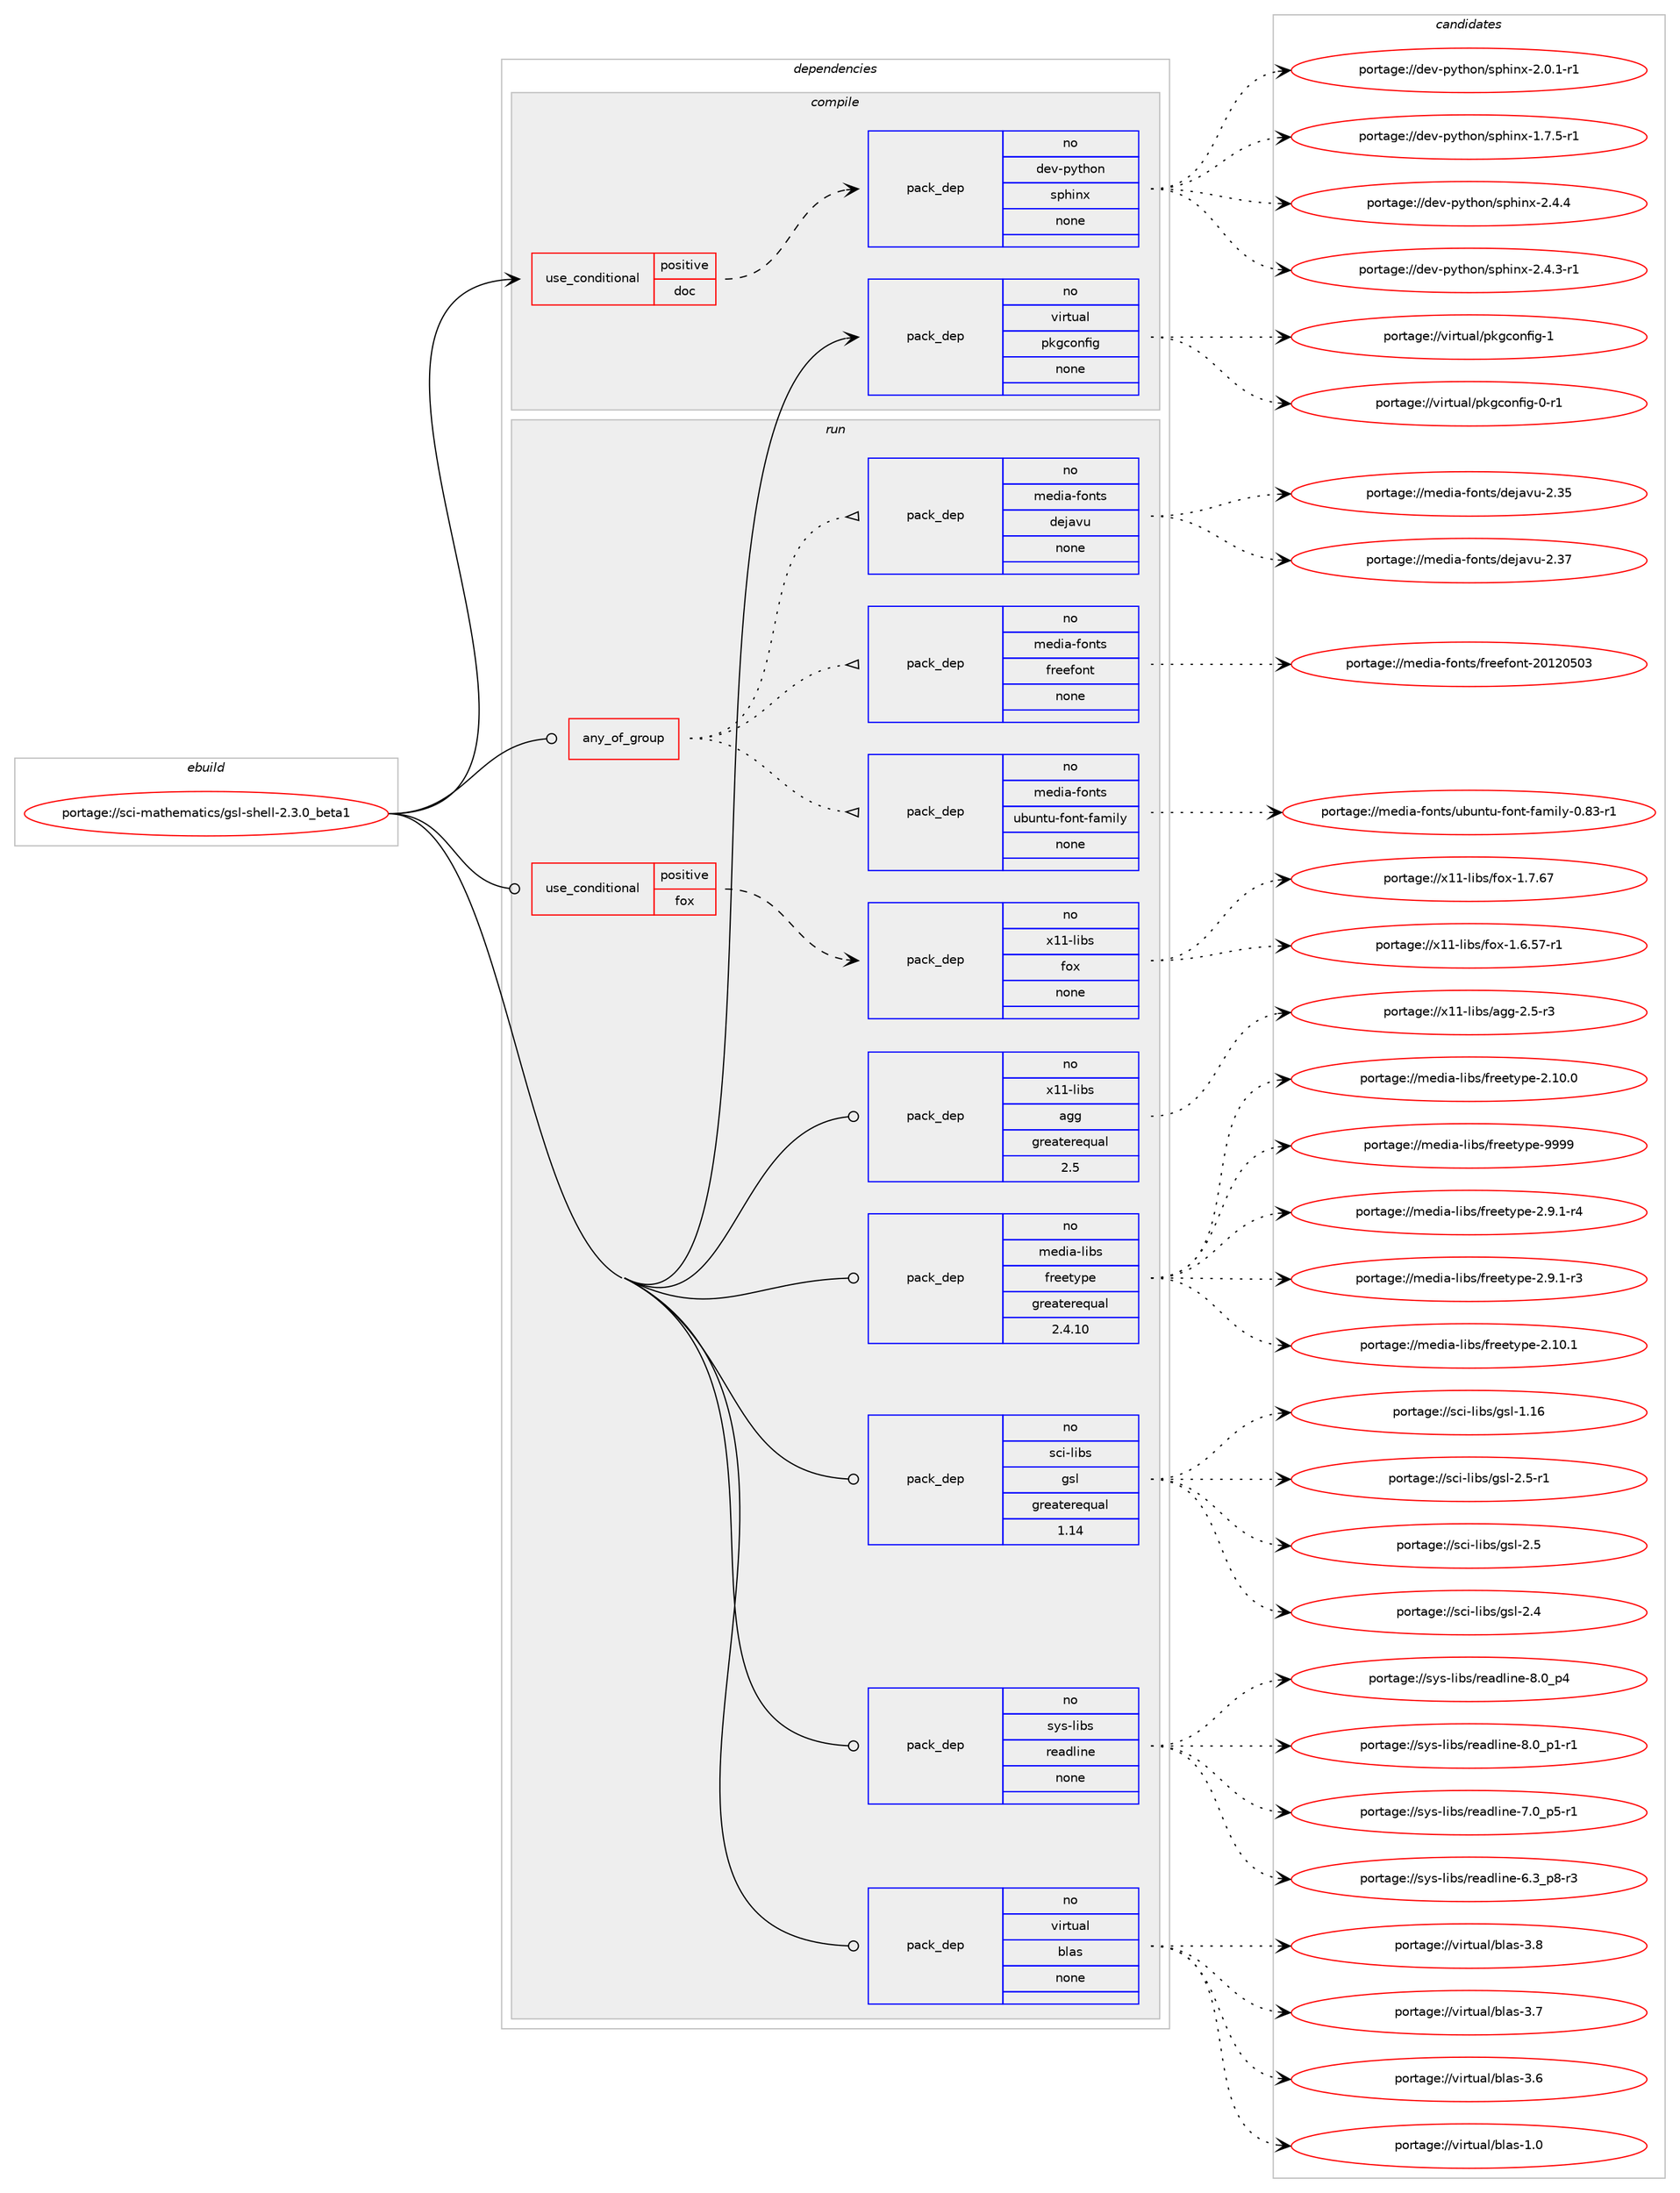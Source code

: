 digraph prolog {

# *************
# Graph options
# *************

newrank=true;
concentrate=true;
compound=true;
graph [rankdir=LR,fontname=Helvetica,fontsize=10,ranksep=1.5];#, ranksep=2.5, nodesep=0.2];
edge  [arrowhead=vee];
node  [fontname=Helvetica,fontsize=10];

# **********
# The ebuild
# **********

subgraph cluster_leftcol {
color=gray;
rank=same;
label=<<i>ebuild</i>>;
id [label="portage://sci-mathematics/gsl-shell-2.3.0_beta1", color=red, width=4, href="../sci-mathematics/gsl-shell-2.3.0_beta1.svg"];
}

# ****************
# The dependencies
# ****************

subgraph cluster_midcol {
color=gray;
label=<<i>dependencies</i>>;
subgraph cluster_compile {
fillcolor="#eeeeee";
style=filled;
label=<<i>compile</i>>;
subgraph cond3900 {
dependency23294 [label=<<TABLE BORDER="0" CELLBORDER="1" CELLSPACING="0" CELLPADDING="4"><TR><TD ROWSPAN="3" CELLPADDING="10">use_conditional</TD></TR><TR><TD>positive</TD></TR><TR><TD>doc</TD></TR></TABLE>>, shape=none, color=red];
subgraph pack18849 {
dependency23295 [label=<<TABLE BORDER="0" CELLBORDER="1" CELLSPACING="0" CELLPADDING="4" WIDTH="220"><TR><TD ROWSPAN="6" CELLPADDING="30">pack_dep</TD></TR><TR><TD WIDTH="110">no</TD></TR><TR><TD>dev-python</TD></TR><TR><TD>sphinx</TD></TR><TR><TD>none</TD></TR><TR><TD></TD></TR></TABLE>>, shape=none, color=blue];
}
dependency23294:e -> dependency23295:w [weight=20,style="dashed",arrowhead="vee"];
}
id:e -> dependency23294:w [weight=20,style="solid",arrowhead="vee"];
subgraph pack18850 {
dependency23296 [label=<<TABLE BORDER="0" CELLBORDER="1" CELLSPACING="0" CELLPADDING="4" WIDTH="220"><TR><TD ROWSPAN="6" CELLPADDING="30">pack_dep</TD></TR><TR><TD WIDTH="110">no</TD></TR><TR><TD>virtual</TD></TR><TR><TD>pkgconfig</TD></TR><TR><TD>none</TD></TR><TR><TD></TD></TR></TABLE>>, shape=none, color=blue];
}
id:e -> dependency23296:w [weight=20,style="solid",arrowhead="vee"];
}
subgraph cluster_compileandrun {
fillcolor="#eeeeee";
style=filled;
label=<<i>compile and run</i>>;
}
subgraph cluster_run {
fillcolor="#eeeeee";
style=filled;
label=<<i>run</i>>;
subgraph any543 {
dependency23297 [label=<<TABLE BORDER="0" CELLBORDER="1" CELLSPACING="0" CELLPADDING="4"><TR><TD CELLPADDING="10">any_of_group</TD></TR></TABLE>>, shape=none, color=red];subgraph pack18851 {
dependency23298 [label=<<TABLE BORDER="0" CELLBORDER="1" CELLSPACING="0" CELLPADDING="4" WIDTH="220"><TR><TD ROWSPAN="6" CELLPADDING="30">pack_dep</TD></TR><TR><TD WIDTH="110">no</TD></TR><TR><TD>media-fonts</TD></TR><TR><TD>ubuntu-font-family</TD></TR><TR><TD>none</TD></TR><TR><TD></TD></TR></TABLE>>, shape=none, color=blue];
}
dependency23297:e -> dependency23298:w [weight=20,style="dotted",arrowhead="oinv"];
subgraph pack18852 {
dependency23299 [label=<<TABLE BORDER="0" CELLBORDER="1" CELLSPACING="0" CELLPADDING="4" WIDTH="220"><TR><TD ROWSPAN="6" CELLPADDING="30">pack_dep</TD></TR><TR><TD WIDTH="110">no</TD></TR><TR><TD>media-fonts</TD></TR><TR><TD>freefont</TD></TR><TR><TD>none</TD></TR><TR><TD></TD></TR></TABLE>>, shape=none, color=blue];
}
dependency23297:e -> dependency23299:w [weight=20,style="dotted",arrowhead="oinv"];
subgraph pack18853 {
dependency23300 [label=<<TABLE BORDER="0" CELLBORDER="1" CELLSPACING="0" CELLPADDING="4" WIDTH="220"><TR><TD ROWSPAN="6" CELLPADDING="30">pack_dep</TD></TR><TR><TD WIDTH="110">no</TD></TR><TR><TD>media-fonts</TD></TR><TR><TD>dejavu</TD></TR><TR><TD>none</TD></TR><TR><TD></TD></TR></TABLE>>, shape=none, color=blue];
}
dependency23297:e -> dependency23300:w [weight=20,style="dotted",arrowhead="oinv"];
}
id:e -> dependency23297:w [weight=20,style="solid",arrowhead="odot"];
subgraph cond3901 {
dependency23301 [label=<<TABLE BORDER="0" CELLBORDER="1" CELLSPACING="0" CELLPADDING="4"><TR><TD ROWSPAN="3" CELLPADDING="10">use_conditional</TD></TR><TR><TD>positive</TD></TR><TR><TD>fox</TD></TR></TABLE>>, shape=none, color=red];
subgraph pack18854 {
dependency23302 [label=<<TABLE BORDER="0" CELLBORDER="1" CELLSPACING="0" CELLPADDING="4" WIDTH="220"><TR><TD ROWSPAN="6" CELLPADDING="30">pack_dep</TD></TR><TR><TD WIDTH="110">no</TD></TR><TR><TD>x11-libs</TD></TR><TR><TD>fox</TD></TR><TR><TD>none</TD></TR><TR><TD></TD></TR></TABLE>>, shape=none, color=blue];
}
dependency23301:e -> dependency23302:w [weight=20,style="dashed",arrowhead="vee"];
}
id:e -> dependency23301:w [weight=20,style="solid",arrowhead="odot"];
subgraph pack18855 {
dependency23303 [label=<<TABLE BORDER="0" CELLBORDER="1" CELLSPACING="0" CELLPADDING="4" WIDTH="220"><TR><TD ROWSPAN="6" CELLPADDING="30">pack_dep</TD></TR><TR><TD WIDTH="110">no</TD></TR><TR><TD>media-libs</TD></TR><TR><TD>freetype</TD></TR><TR><TD>greaterequal</TD></TR><TR><TD>2.4.10</TD></TR></TABLE>>, shape=none, color=blue];
}
id:e -> dependency23303:w [weight=20,style="solid",arrowhead="odot"];
subgraph pack18856 {
dependency23304 [label=<<TABLE BORDER="0" CELLBORDER="1" CELLSPACING="0" CELLPADDING="4" WIDTH="220"><TR><TD ROWSPAN="6" CELLPADDING="30">pack_dep</TD></TR><TR><TD WIDTH="110">no</TD></TR><TR><TD>sci-libs</TD></TR><TR><TD>gsl</TD></TR><TR><TD>greaterequal</TD></TR><TR><TD>1.14</TD></TR></TABLE>>, shape=none, color=blue];
}
id:e -> dependency23304:w [weight=20,style="solid",arrowhead="odot"];
subgraph pack18857 {
dependency23305 [label=<<TABLE BORDER="0" CELLBORDER="1" CELLSPACING="0" CELLPADDING="4" WIDTH="220"><TR><TD ROWSPAN="6" CELLPADDING="30">pack_dep</TD></TR><TR><TD WIDTH="110">no</TD></TR><TR><TD>sys-libs</TD></TR><TR><TD>readline</TD></TR><TR><TD>none</TD></TR><TR><TD></TD></TR></TABLE>>, shape=none, color=blue];
}
id:e -> dependency23305:w [weight=20,style="solid",arrowhead="odot"];
subgraph pack18858 {
dependency23306 [label=<<TABLE BORDER="0" CELLBORDER="1" CELLSPACING="0" CELLPADDING="4" WIDTH="220"><TR><TD ROWSPAN="6" CELLPADDING="30">pack_dep</TD></TR><TR><TD WIDTH="110">no</TD></TR><TR><TD>virtual</TD></TR><TR><TD>blas</TD></TR><TR><TD>none</TD></TR><TR><TD></TD></TR></TABLE>>, shape=none, color=blue];
}
id:e -> dependency23306:w [weight=20,style="solid",arrowhead="odot"];
subgraph pack18859 {
dependency23307 [label=<<TABLE BORDER="0" CELLBORDER="1" CELLSPACING="0" CELLPADDING="4" WIDTH="220"><TR><TD ROWSPAN="6" CELLPADDING="30">pack_dep</TD></TR><TR><TD WIDTH="110">no</TD></TR><TR><TD>x11-libs</TD></TR><TR><TD>agg</TD></TR><TR><TD>greaterequal</TD></TR><TR><TD>2.5</TD></TR></TABLE>>, shape=none, color=blue];
}
id:e -> dependency23307:w [weight=20,style="solid",arrowhead="odot"];
}
}

# **************
# The candidates
# **************

subgraph cluster_choices {
rank=same;
color=gray;
label=<<i>candidates</i>>;

subgraph choice18849 {
color=black;
nodesep=1;
choice1001011184511212111610411111047115112104105110120455046524652 [label="portage://dev-python/sphinx-2.4.4", color=red, width=4,href="../dev-python/sphinx-2.4.4.svg"];
choice10010111845112121116104111110471151121041051101204550465246514511449 [label="portage://dev-python/sphinx-2.4.3-r1", color=red, width=4,href="../dev-python/sphinx-2.4.3-r1.svg"];
choice10010111845112121116104111110471151121041051101204550464846494511449 [label="portage://dev-python/sphinx-2.0.1-r1", color=red, width=4,href="../dev-python/sphinx-2.0.1-r1.svg"];
choice10010111845112121116104111110471151121041051101204549465546534511449 [label="portage://dev-python/sphinx-1.7.5-r1", color=red, width=4,href="../dev-python/sphinx-1.7.5-r1.svg"];
dependency23295:e -> choice1001011184511212111610411111047115112104105110120455046524652:w [style=dotted,weight="100"];
dependency23295:e -> choice10010111845112121116104111110471151121041051101204550465246514511449:w [style=dotted,weight="100"];
dependency23295:e -> choice10010111845112121116104111110471151121041051101204550464846494511449:w [style=dotted,weight="100"];
dependency23295:e -> choice10010111845112121116104111110471151121041051101204549465546534511449:w [style=dotted,weight="100"];
}
subgraph choice18850 {
color=black;
nodesep=1;
choice1181051141161179710847112107103991111101021051034549 [label="portage://virtual/pkgconfig-1", color=red, width=4,href="../virtual/pkgconfig-1.svg"];
choice11810511411611797108471121071039911111010210510345484511449 [label="portage://virtual/pkgconfig-0-r1", color=red, width=4,href="../virtual/pkgconfig-0-r1.svg"];
dependency23296:e -> choice1181051141161179710847112107103991111101021051034549:w [style=dotted,weight="100"];
dependency23296:e -> choice11810511411611797108471121071039911111010210510345484511449:w [style=dotted,weight="100"];
}
subgraph choice18851 {
color=black;
nodesep=1;
choice1091011001059745102111110116115471179811711011611745102111110116451029710910510812145484656514511449 [label="portage://media-fonts/ubuntu-font-family-0.83-r1", color=red, width=4,href="../media-fonts/ubuntu-font-family-0.83-r1.svg"];
dependency23298:e -> choice1091011001059745102111110116115471179811711011611745102111110116451029710910510812145484656514511449:w [style=dotted,weight="100"];
}
subgraph choice18852 {
color=black;
nodesep=1;
choice109101100105974510211111011611547102114101101102111110116455048495048534851 [label="portage://media-fonts/freefont-20120503", color=red, width=4,href="../media-fonts/freefont-20120503.svg"];
dependency23299:e -> choice109101100105974510211111011611547102114101101102111110116455048495048534851:w [style=dotted,weight="100"];
}
subgraph choice18853 {
color=black;
nodesep=1;
choice109101100105974510211111011611547100101106971181174550465155 [label="portage://media-fonts/dejavu-2.37", color=red, width=4,href="../media-fonts/dejavu-2.37.svg"];
choice109101100105974510211111011611547100101106971181174550465153 [label="portage://media-fonts/dejavu-2.35", color=red, width=4,href="../media-fonts/dejavu-2.35.svg"];
dependency23300:e -> choice109101100105974510211111011611547100101106971181174550465155:w [style=dotted,weight="100"];
dependency23300:e -> choice109101100105974510211111011611547100101106971181174550465153:w [style=dotted,weight="100"];
}
subgraph choice18854 {
color=black;
nodesep=1;
choice120494945108105981154710211112045494655465455 [label="portage://x11-libs/fox-1.7.67", color=red, width=4,href="../x11-libs/fox-1.7.67.svg"];
choice1204949451081059811547102111120454946544653554511449 [label="portage://x11-libs/fox-1.6.57-r1", color=red, width=4,href="../x11-libs/fox-1.6.57-r1.svg"];
dependency23302:e -> choice120494945108105981154710211112045494655465455:w [style=dotted,weight="100"];
dependency23302:e -> choice1204949451081059811547102111120454946544653554511449:w [style=dotted,weight="100"];
}
subgraph choice18855 {
color=black;
nodesep=1;
choice109101100105974510810598115471021141011011161211121014557575757 [label="portage://media-libs/freetype-9999", color=red, width=4,href="../media-libs/freetype-9999.svg"];
choice109101100105974510810598115471021141011011161211121014550465746494511452 [label="portage://media-libs/freetype-2.9.1-r4", color=red, width=4,href="../media-libs/freetype-2.9.1-r4.svg"];
choice109101100105974510810598115471021141011011161211121014550465746494511451 [label="portage://media-libs/freetype-2.9.1-r3", color=red, width=4,href="../media-libs/freetype-2.9.1-r3.svg"];
choice1091011001059745108105981154710211410110111612111210145504649484649 [label="portage://media-libs/freetype-2.10.1", color=red, width=4,href="../media-libs/freetype-2.10.1.svg"];
choice1091011001059745108105981154710211410110111612111210145504649484648 [label="portage://media-libs/freetype-2.10.0", color=red, width=4,href="../media-libs/freetype-2.10.0.svg"];
dependency23303:e -> choice109101100105974510810598115471021141011011161211121014557575757:w [style=dotted,weight="100"];
dependency23303:e -> choice109101100105974510810598115471021141011011161211121014550465746494511452:w [style=dotted,weight="100"];
dependency23303:e -> choice109101100105974510810598115471021141011011161211121014550465746494511451:w [style=dotted,weight="100"];
dependency23303:e -> choice1091011001059745108105981154710211410110111612111210145504649484649:w [style=dotted,weight="100"];
dependency23303:e -> choice1091011001059745108105981154710211410110111612111210145504649484648:w [style=dotted,weight="100"];
}
subgraph choice18856 {
color=black;
nodesep=1;
choice11599105451081059811547103115108455046534511449 [label="portage://sci-libs/gsl-2.5-r1", color=red, width=4,href="../sci-libs/gsl-2.5-r1.svg"];
choice1159910545108105981154710311510845504653 [label="portage://sci-libs/gsl-2.5", color=red, width=4,href="../sci-libs/gsl-2.5.svg"];
choice1159910545108105981154710311510845504652 [label="portage://sci-libs/gsl-2.4", color=red, width=4,href="../sci-libs/gsl-2.4.svg"];
choice115991054510810598115471031151084549464954 [label="portage://sci-libs/gsl-1.16", color=red, width=4,href="../sci-libs/gsl-1.16.svg"];
dependency23304:e -> choice11599105451081059811547103115108455046534511449:w [style=dotted,weight="100"];
dependency23304:e -> choice1159910545108105981154710311510845504653:w [style=dotted,weight="100"];
dependency23304:e -> choice1159910545108105981154710311510845504652:w [style=dotted,weight="100"];
dependency23304:e -> choice115991054510810598115471031151084549464954:w [style=dotted,weight="100"];
}
subgraph choice18857 {
color=black;
nodesep=1;
choice11512111545108105981154711410197100108105110101455646489511252 [label="portage://sys-libs/readline-8.0_p4", color=red, width=4,href="../sys-libs/readline-8.0_p4.svg"];
choice115121115451081059811547114101971001081051101014556464895112494511449 [label="portage://sys-libs/readline-8.0_p1-r1", color=red, width=4,href="../sys-libs/readline-8.0_p1-r1.svg"];
choice115121115451081059811547114101971001081051101014555464895112534511449 [label="portage://sys-libs/readline-7.0_p5-r1", color=red, width=4,href="../sys-libs/readline-7.0_p5-r1.svg"];
choice115121115451081059811547114101971001081051101014554465195112564511451 [label="portage://sys-libs/readline-6.3_p8-r3", color=red, width=4,href="../sys-libs/readline-6.3_p8-r3.svg"];
dependency23305:e -> choice11512111545108105981154711410197100108105110101455646489511252:w [style=dotted,weight="100"];
dependency23305:e -> choice115121115451081059811547114101971001081051101014556464895112494511449:w [style=dotted,weight="100"];
dependency23305:e -> choice115121115451081059811547114101971001081051101014555464895112534511449:w [style=dotted,weight="100"];
dependency23305:e -> choice115121115451081059811547114101971001081051101014554465195112564511451:w [style=dotted,weight="100"];
}
subgraph choice18858 {
color=black;
nodesep=1;
choice1181051141161179710847981089711545514656 [label="portage://virtual/blas-3.8", color=red, width=4,href="../virtual/blas-3.8.svg"];
choice1181051141161179710847981089711545514655 [label="portage://virtual/blas-3.7", color=red, width=4,href="../virtual/blas-3.7.svg"];
choice1181051141161179710847981089711545514654 [label="portage://virtual/blas-3.6", color=red, width=4,href="../virtual/blas-3.6.svg"];
choice1181051141161179710847981089711545494648 [label="portage://virtual/blas-1.0", color=red, width=4,href="../virtual/blas-1.0.svg"];
dependency23306:e -> choice1181051141161179710847981089711545514656:w [style=dotted,weight="100"];
dependency23306:e -> choice1181051141161179710847981089711545514655:w [style=dotted,weight="100"];
dependency23306:e -> choice1181051141161179710847981089711545514654:w [style=dotted,weight="100"];
dependency23306:e -> choice1181051141161179710847981089711545494648:w [style=dotted,weight="100"];
}
subgraph choice18859 {
color=black;
nodesep=1;
choice120494945108105981154797103103455046534511451 [label="portage://x11-libs/agg-2.5-r3", color=red, width=4,href="../x11-libs/agg-2.5-r3.svg"];
dependency23307:e -> choice120494945108105981154797103103455046534511451:w [style=dotted,weight="100"];
}
}

}
